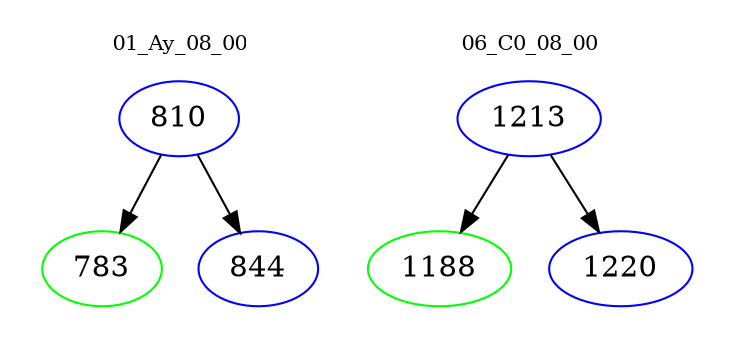 digraph{
subgraph cluster_0 {
color = white
label = "01_Ay_08_00";
fontsize=10;
T0_810 [label="810", color="blue"]
T0_810 -> T0_783 [color="black"]
T0_783 [label="783", color="green"]
T0_810 -> T0_844 [color="black"]
T0_844 [label="844", color="blue"]
}
subgraph cluster_1 {
color = white
label = "06_C0_08_00";
fontsize=10;
T1_1213 [label="1213", color="blue"]
T1_1213 -> T1_1188 [color="black"]
T1_1188 [label="1188", color="green"]
T1_1213 -> T1_1220 [color="black"]
T1_1220 [label="1220", color="blue"]
}
}
